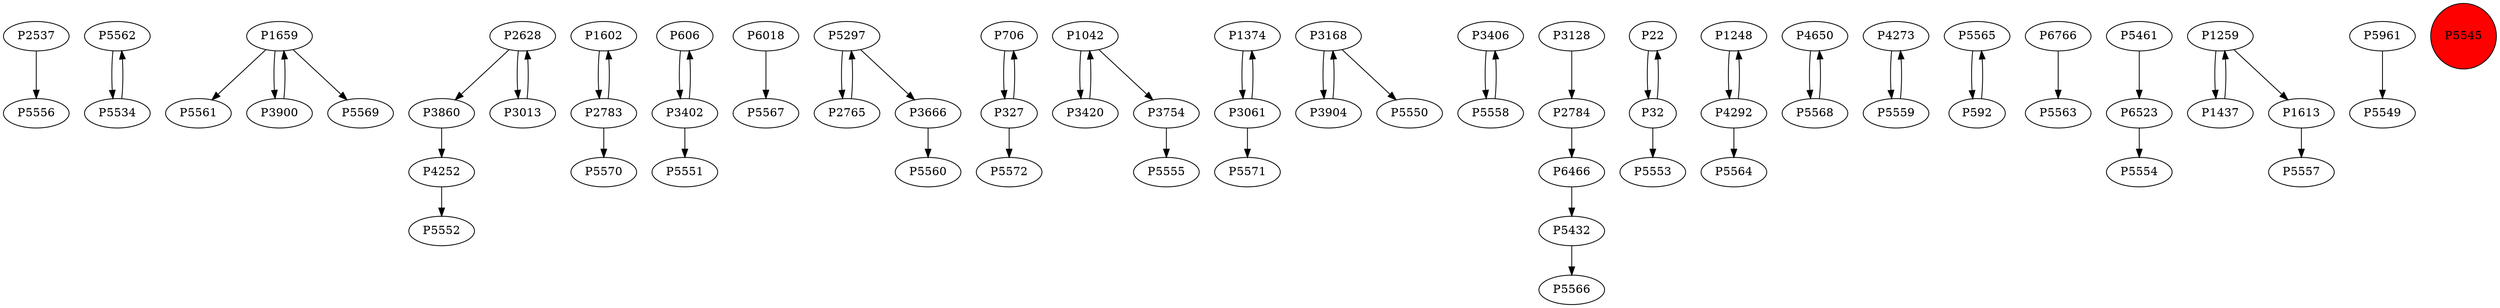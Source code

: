 digraph {
	P2537 -> P5556
	P5562 -> P5534
	P1659 -> P5561
	P3860 -> P4252
	P1602 -> P2783
	P606 -> P3402
	P6018 -> P5567
	P3666 -> P5560
	P706 -> P327
	P1042 -> P3420
	P1374 -> P3061
	P3168 -> P3904
	P3406 -> P5558
	P5432 -> P5566
	P22 -> P32
	P3402 -> P5551
	P327 -> P5572
	P32 -> P5553
	P3061 -> P5571
	P2628 -> P3013
	P3061 -> P1374
	P1659 -> P3900
	P5558 -> P3406
	P1248 -> P4292
	P2765 -> P5297
	P3754 -> P5555
	P32 -> P22
	P4650 -> P5568
	P4273 -> P5559
	P5565 -> P592
	P6766 -> P5563
	P327 -> P706
	P5461 -> P6523
	P1259 -> P1437
	P592 -> P5565
	P6523 -> P5554
	P3013 -> P2628
	P3900 -> P1659
	P1613 -> P5557
	P6466 -> P5432
	P4292 -> P1248
	P5568 -> P4650
	P5961 -> P5549
	P2783 -> P1602
	P1437 -> P1259
	P3420 -> P1042
	P4292 -> P5564
	P5559 -> P4273
	P5297 -> P2765
	P2628 -> P3860
	P1259 -> P1613
	P2783 -> P5570
	P5297 -> P3666
	P2784 -> P6466
	P3904 -> P3168
	P3128 -> P2784
	P5534 -> P5562
	P1659 -> P5569
	P1042 -> P3754
	P3168 -> P5550
	P4252 -> P5552
	P3402 -> P606
	P5545 [shape=circle]
	P5545 [style=filled]
	P5545 [fillcolor=red]
}